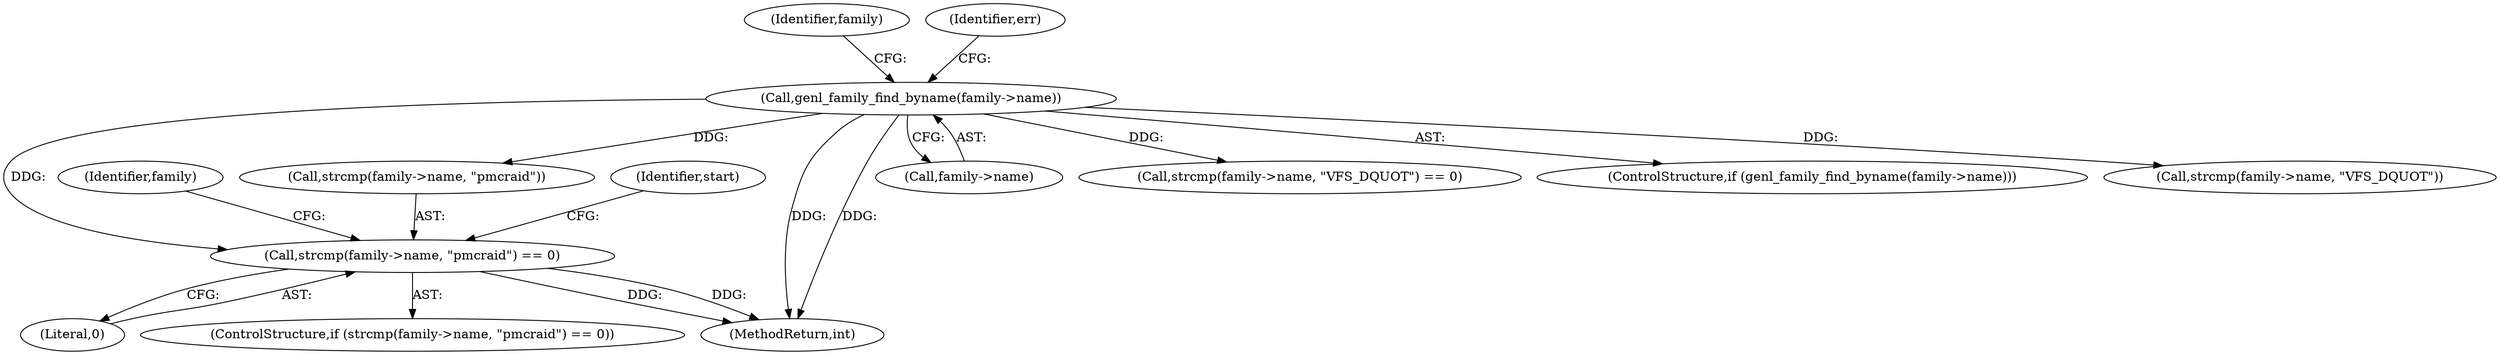 digraph "0_linux_ceabee6c59943bdd5e1da1a6a20dc7ee5f8113a2@API" {
"1000149" [label="(Call,strcmp(family->name, \"pmcraid\") == 0)"];
"1000126" [label="(Call,genl_family_find_byname(family->name))"];
"1000167" [label="(Identifier,family)"];
"1000150" [label="(Call,strcmp(family->name, \"pmcraid\"))"];
"1000127" [label="(Call,family->name)"];
"1000155" [label="(Literal,0)"];
"1000148" [label="(ControlStructure,if (strcmp(family->name, \"pmcraid\") == 0))"];
"1000164" [label="(Call,strcmp(family->name, \"VFS_DQUOT\") == 0)"];
"1000125" [label="(ControlStructure,if (genl_family_find_byname(family->name)))"];
"1000149" [label="(Call,strcmp(family->name, \"pmcraid\") == 0)"];
"1000138" [label="(Identifier,family)"];
"1000165" [label="(Call,strcmp(family->name, \"VFS_DQUOT\"))"];
"1000126" [label="(Call,genl_family_find_byname(family->name))"];
"1000132" [label="(Identifier,err)"];
"1000158" [label="(Identifier,start)"];
"1000300" [label="(MethodReturn,int)"];
"1000149" -> "1000148"  [label="AST: "];
"1000149" -> "1000155"  [label="CFG: "];
"1000150" -> "1000149"  [label="AST: "];
"1000155" -> "1000149"  [label="AST: "];
"1000158" -> "1000149"  [label="CFG: "];
"1000167" -> "1000149"  [label="CFG: "];
"1000149" -> "1000300"  [label="DDG: "];
"1000149" -> "1000300"  [label="DDG: "];
"1000126" -> "1000149"  [label="DDG: "];
"1000126" -> "1000125"  [label="AST: "];
"1000126" -> "1000127"  [label="CFG: "];
"1000127" -> "1000126"  [label="AST: "];
"1000132" -> "1000126"  [label="CFG: "];
"1000138" -> "1000126"  [label="CFG: "];
"1000126" -> "1000300"  [label="DDG: "];
"1000126" -> "1000300"  [label="DDG: "];
"1000126" -> "1000150"  [label="DDG: "];
"1000126" -> "1000164"  [label="DDG: "];
"1000126" -> "1000165"  [label="DDG: "];
}
